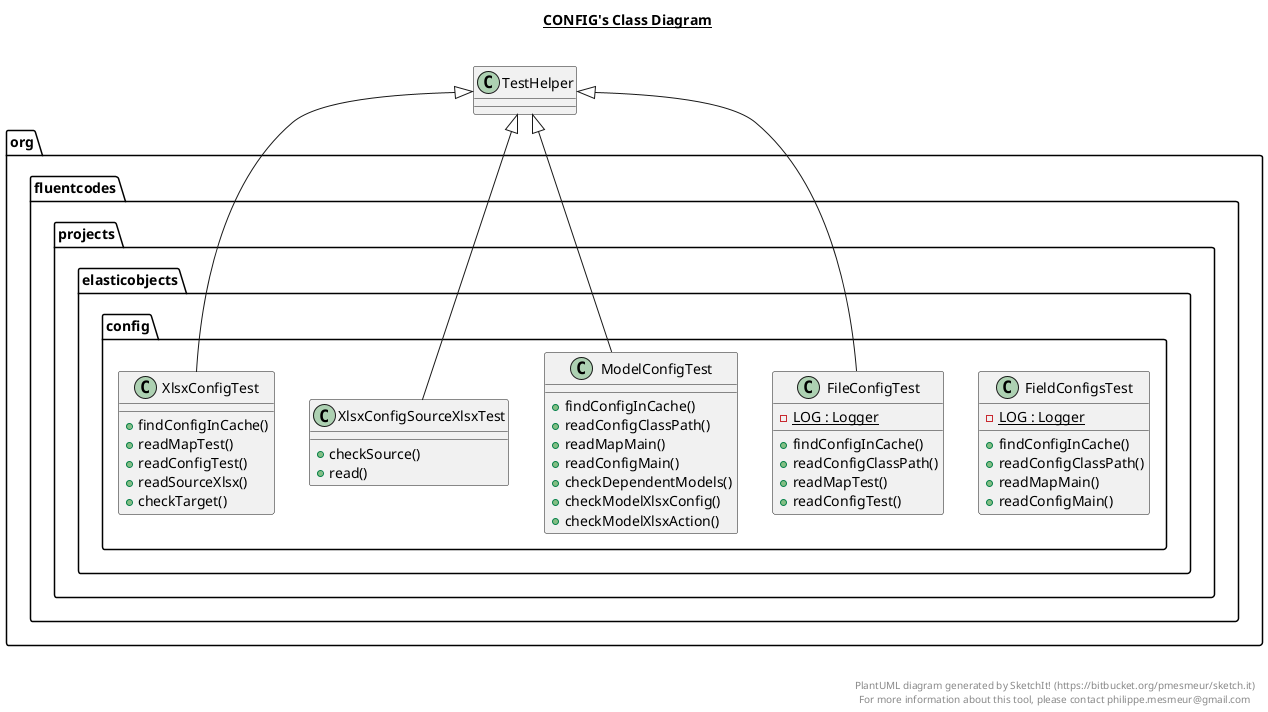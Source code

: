 @startuml

title __CONFIG's Class Diagram__\n

  package org.fluentcodes.projects.elasticobjects {
    package org.fluentcodes.projects.elasticobjects.config {
      class FieldConfigsTest {
          {static} - LOG : Logger
          + findConfigInCache()
          + readConfigClassPath()
          + readMapMain()
          + readConfigMain()
      }
    }
  }
  

  package org.fluentcodes.projects.elasticobjects {
    package org.fluentcodes.projects.elasticobjects.config {
      class FileConfigTest {
          {static} - LOG : Logger
          + findConfigInCache()
          + readConfigClassPath()
          + readMapTest()
          + readConfigTest()
      }
    }
  }
  

  package org.fluentcodes.projects.elasticobjects {
    package org.fluentcodes.projects.elasticobjects.config {
      class ModelConfigTest {
          + findConfigInCache()
          + readConfigClassPath()
          + readMapMain()
          + readConfigMain()
          + checkDependentModels()
          + checkModelXlsxConfig()
          + checkModelXlsxAction()
      }
    }
  }
  

  package org.fluentcodes.projects.elasticobjects {
    package org.fluentcodes.projects.elasticobjects.config {
      class XlsxConfigSourceXlsxTest {
          + checkSource()
          + read()
      }
    }
  }
  

  package org.fluentcodes.projects.elasticobjects {
    package org.fluentcodes.projects.elasticobjects.config {
      class XlsxConfigTest {
          + findConfigInCache()
          + readMapTest()
          + readConfigTest()
          + readSourceXlsx()
          + checkTarget()
      }
    }
  }
  

  FileConfigTest -up-|> TestHelper
  ModelConfigTest -up-|> TestHelper
  XlsxConfigSourceXlsxTest -up-|> TestHelper
  XlsxConfigTest -up-|> TestHelper


right footer


PlantUML diagram generated by SketchIt! (https://bitbucket.org/pmesmeur/sketch.it)
For more information about this tool, please contact philippe.mesmeur@gmail.com
endfooter

@enduml

